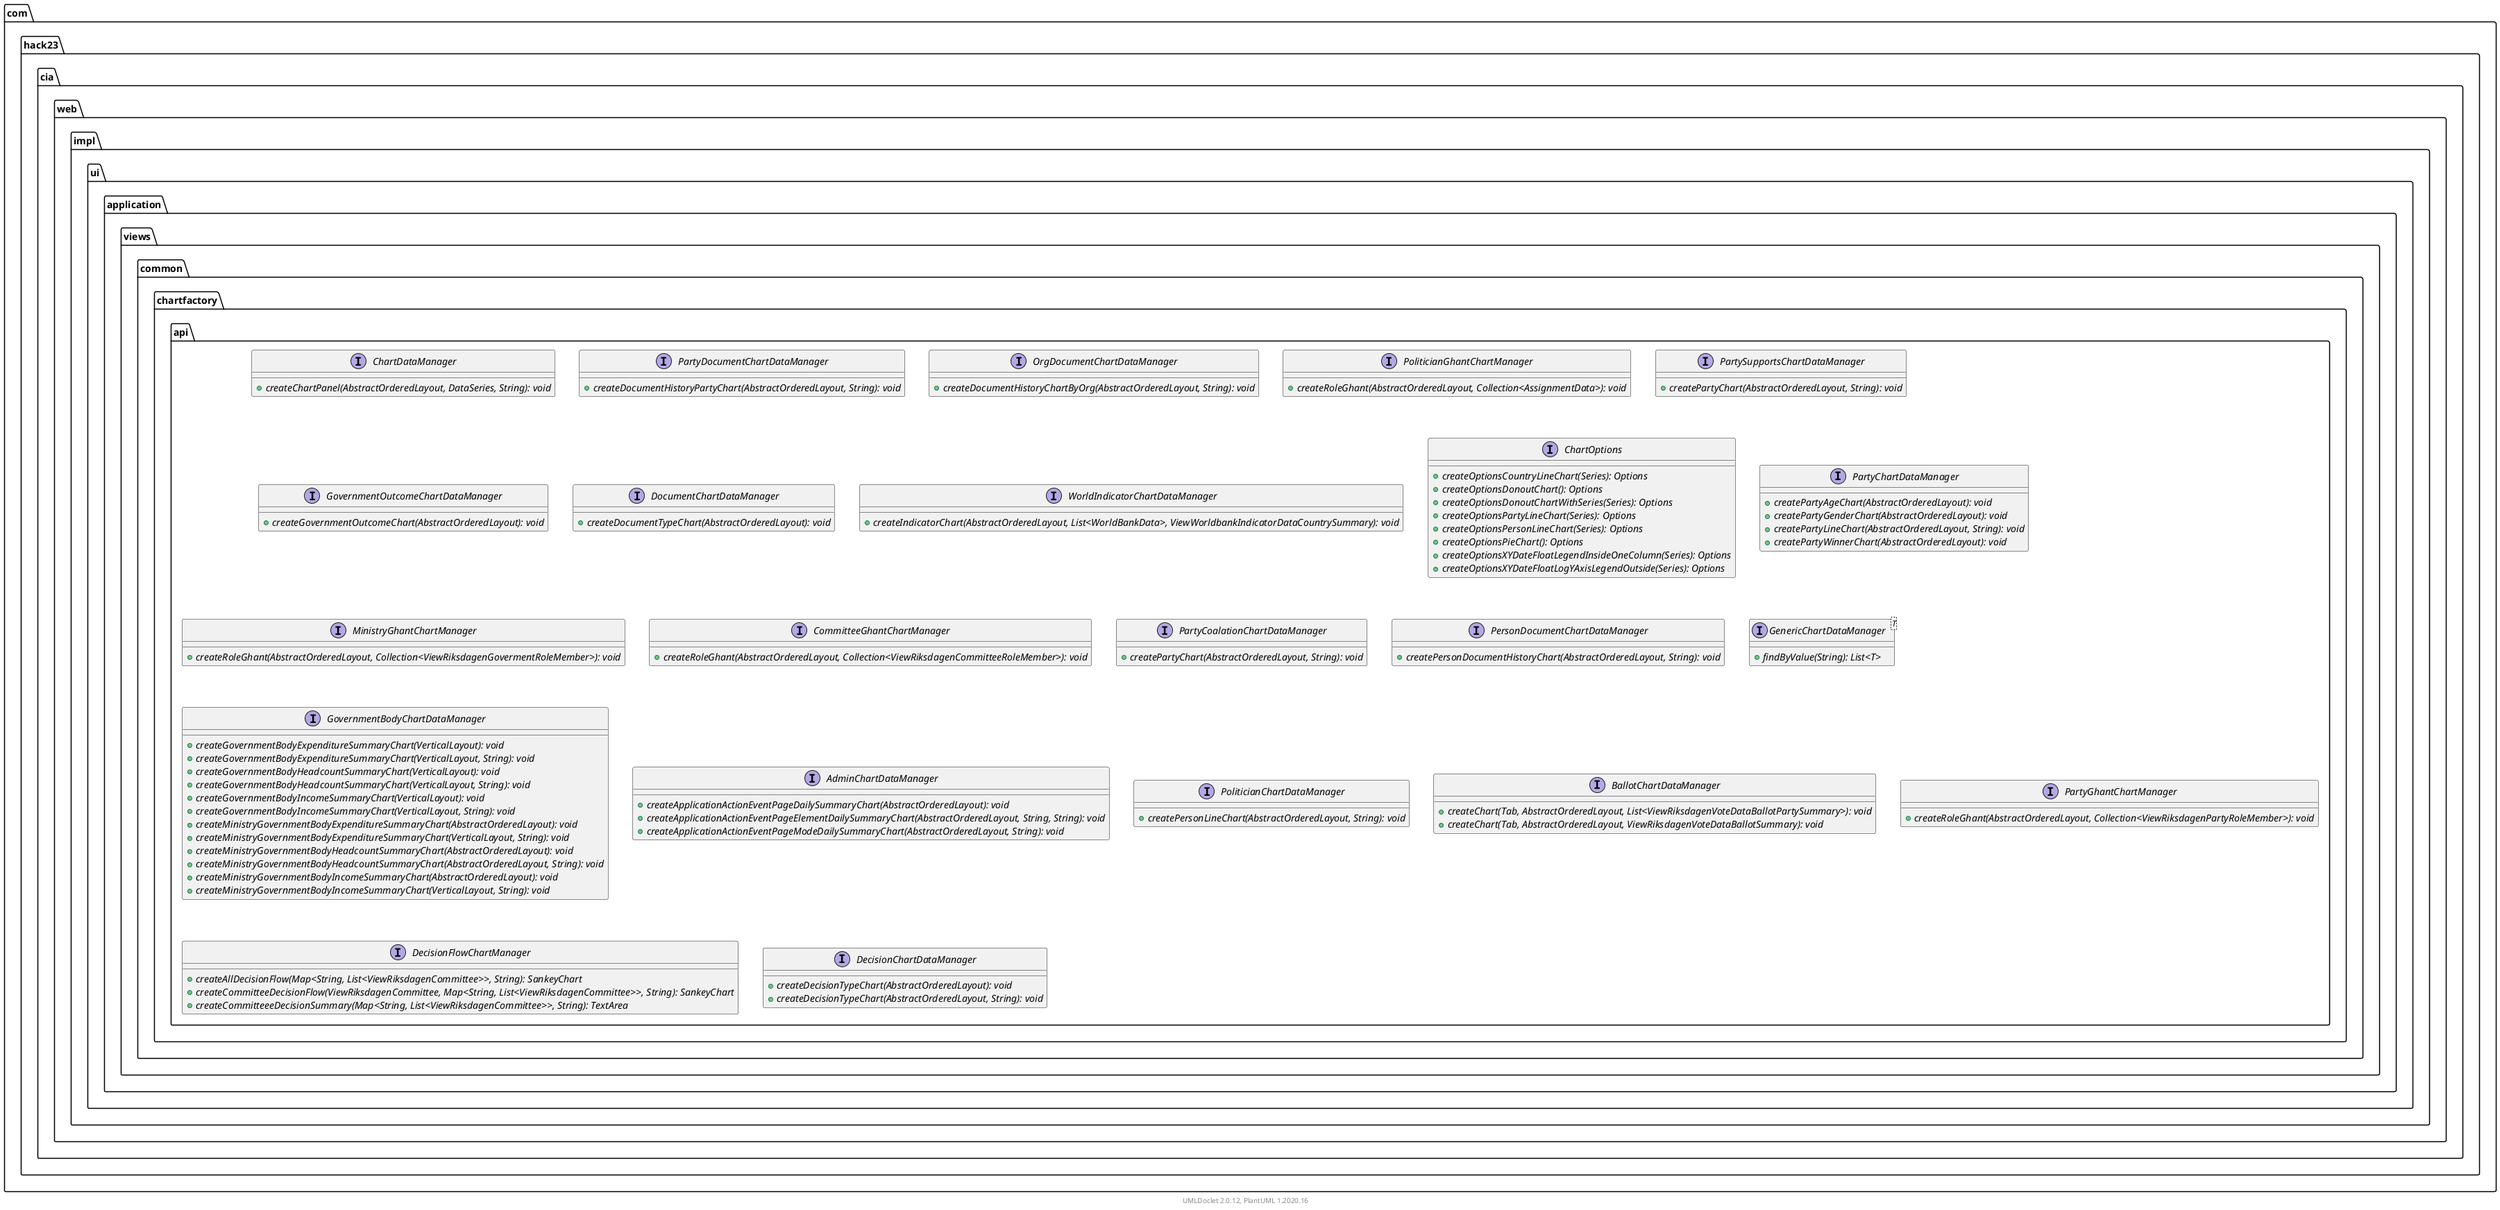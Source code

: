 @startuml
    namespace com.hack23.cia.web.impl.ui.application.views.common.chartfactory.api {

        interface ChartDataManager [[ChartDataManager.html]] {
            {abstract} +createChartPanel(AbstractOrderedLayout, DataSeries, String): void
        }

        interface PartyDocumentChartDataManager [[PartyDocumentChartDataManager.html]] {
            {abstract} +createDocumentHistoryPartyChart(AbstractOrderedLayout, String): void
        }

        interface OrgDocumentChartDataManager [[OrgDocumentChartDataManager.html]] {
            {abstract} +createDocumentHistoryChartByOrg(AbstractOrderedLayout, String): void
        }

        interface PoliticianGhantChartManager [[PoliticianGhantChartManager.html]] {
            {abstract} +createRoleGhant(AbstractOrderedLayout, Collection<AssignmentData>): void
        }

        interface PartySupportsChartDataManager [[PartySupportsChartDataManager.html]] {
            {abstract} +createPartyChart(AbstractOrderedLayout, String): void
        }

        interface GovernmentOutcomeChartDataManager [[GovernmentOutcomeChartDataManager.html]] {
            {abstract} +createGovernmentOutcomeChart(AbstractOrderedLayout): void
        }

        interface DocumentChartDataManager [[DocumentChartDataManager.html]] {
            {abstract} +createDocumentTypeChart(AbstractOrderedLayout): void
        }

        interface WorldIndicatorChartDataManager [[WorldIndicatorChartDataManager.html]] {
            {abstract} +createIndicatorChart(AbstractOrderedLayout, List<WorldBankData>, ViewWorldbankIndicatorDataCountrySummary): void
        }

        interface ChartOptions [[ChartOptions.html]] {
            {abstract} +createOptionsCountryLineChart(Series): Options
            {abstract} +createOptionsDonoutChart(): Options
            {abstract} +createOptionsDonoutChartWithSeries(Series): Options
            {abstract} +createOptionsPartyLineChart(Series): Options
            {abstract} +createOptionsPersonLineChart(Series): Options
            {abstract} +createOptionsPieChart(): Options
            {abstract} +createOptionsXYDateFloatLegendInsideOneColumn(Series): Options
            {abstract} +createOptionsXYDateFloatLogYAxisLegendOutside(Series): Options
        }

        interface PartyChartDataManager [[PartyChartDataManager.html]] {
            {abstract} +createPartyAgeChart(AbstractOrderedLayout): void
            {abstract} +createPartyGenderChart(AbstractOrderedLayout): void
            {abstract} +createPartyLineChart(AbstractOrderedLayout, String): void
            {abstract} +createPartyWinnerChart(AbstractOrderedLayout): void
        }

        interface MinistryGhantChartManager [[MinistryGhantChartManager.html]] {
            {abstract} +createRoleGhant(AbstractOrderedLayout, Collection<ViewRiksdagenGovermentRoleMember>): void
        }

        interface CommitteeGhantChartManager [[CommitteeGhantChartManager.html]] {
            {abstract} +createRoleGhant(AbstractOrderedLayout, Collection<ViewRiksdagenCommitteeRoleMember>): void
        }

        interface PartyCoalationChartDataManager [[PartyCoalationChartDataManager.html]] {
            {abstract} +createPartyChart(AbstractOrderedLayout, String): void
        }

        interface PersonDocumentChartDataManager [[PersonDocumentChartDataManager.html]] {
            {abstract} +createPersonDocumentHistoryChart(AbstractOrderedLayout, String): void
        }

        interface GenericChartDataManager<T> [[GenericChartDataManager.html]] {
            {abstract} +findByValue(String): List<T>
        }

        interface GovernmentBodyChartDataManager [[GovernmentBodyChartDataManager.html]] {
            {abstract} +createGovernmentBodyExpenditureSummaryChart(VerticalLayout): void
            {abstract} +createGovernmentBodyExpenditureSummaryChart(VerticalLayout, String): void
            {abstract} +createGovernmentBodyHeadcountSummaryChart(VerticalLayout): void
            {abstract} +createGovernmentBodyHeadcountSummaryChart(VerticalLayout, String): void
            {abstract} +createGovernmentBodyIncomeSummaryChart(VerticalLayout): void
            {abstract} +createGovernmentBodyIncomeSummaryChart(VerticalLayout, String): void
            {abstract} +createMinistryGovernmentBodyExpenditureSummaryChart(AbstractOrderedLayout): void
            {abstract} +createMinistryGovernmentBodyExpenditureSummaryChart(VerticalLayout, String): void
            {abstract} +createMinistryGovernmentBodyHeadcountSummaryChart(AbstractOrderedLayout): void
            {abstract} +createMinistryGovernmentBodyHeadcountSummaryChart(AbstractOrderedLayout, String): void
            {abstract} +createMinistryGovernmentBodyIncomeSummaryChart(AbstractOrderedLayout): void
            {abstract} +createMinistryGovernmentBodyIncomeSummaryChart(VerticalLayout, String): void
        }

        interface AdminChartDataManager [[AdminChartDataManager.html]] {
            {abstract} +createApplicationActionEventPageDailySummaryChart(AbstractOrderedLayout): void
            {abstract} +createApplicationActionEventPageElementDailySummaryChart(AbstractOrderedLayout, String, String): void
            {abstract} +createApplicationActionEventPageModeDailySummaryChart(AbstractOrderedLayout, String): void
        }

        interface PoliticianChartDataManager [[PoliticianChartDataManager.html]] {
            {abstract} +createPersonLineChart(AbstractOrderedLayout, String): void
        }

        interface BallotChartDataManager [[BallotChartDataManager.html]] {
            {abstract} +createChart(Tab, AbstractOrderedLayout, List<ViewRiksdagenVoteDataBallotPartySummary>): void
            {abstract} +createChart(Tab, AbstractOrderedLayout, ViewRiksdagenVoteDataBallotSummary): void
        }

        interface PartyGhantChartManager [[PartyGhantChartManager.html]] {
            {abstract} +createRoleGhant(AbstractOrderedLayout, Collection<ViewRiksdagenPartyRoleMember>): void
        }

        interface DecisionFlowChartManager [[DecisionFlowChartManager.html]] {
            {abstract} +createAllDecisionFlow(Map<String, List<ViewRiksdagenCommittee>>, String): SankeyChart
            {abstract} +createCommitteeDecisionFlow(ViewRiksdagenCommittee, Map<String, List<ViewRiksdagenCommittee>>, String): SankeyChart
            {abstract} +createCommitteeeDecisionSummary(Map<String, List<ViewRiksdagenCommittee>>, String): TextArea
        }

        interface DecisionChartDataManager [[DecisionChartDataManager.html]] {
            {abstract} +createDecisionTypeChart(AbstractOrderedLayout): void
            {abstract} +createDecisionTypeChart(AbstractOrderedLayout, String): void
        }

    }

    center footer UMLDoclet 2.0.12, PlantUML 1.2020.16
@enduml
